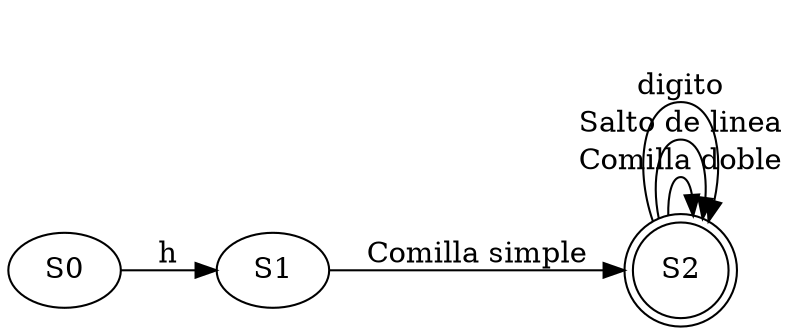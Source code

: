 digraph G {
	rankdir=LR
	S0 -> S1 [label="h"]	S1 -> S2 [label="Comilla simple"]	S2 [shape="doublecircle"]	S2 -> S2 [label="Comilla doble"]	S2 -> S2 [label="Salto de linea"]	S2 -> S2 [label="digito"]
}
